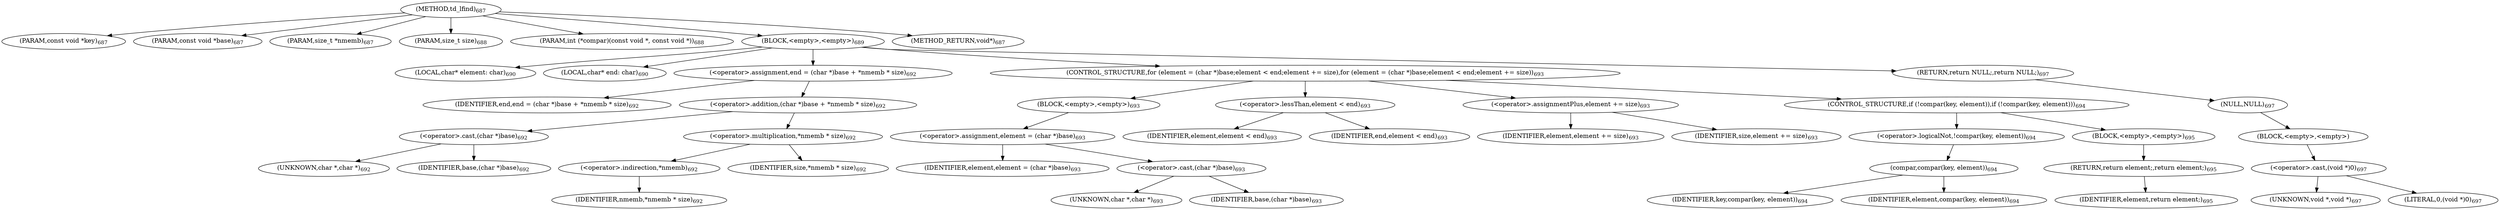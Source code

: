 digraph "td_lfind" {  
"26621" [label = <(METHOD,td_lfind)<SUB>687</SUB>> ]
"26622" [label = <(PARAM,const void *key)<SUB>687</SUB>> ]
"26623" [label = <(PARAM,const void *base)<SUB>687</SUB>> ]
"26624" [label = <(PARAM,size_t *nmemb)<SUB>687</SUB>> ]
"26625" [label = <(PARAM,size_t size)<SUB>688</SUB>> ]
"26626" [label = <(PARAM,int (*compar)(const void *, const void *))<SUB>688</SUB>> ]
"26627" [label = <(BLOCK,&lt;empty&gt;,&lt;empty&gt;)<SUB>689</SUB>> ]
"26628" [label = <(LOCAL,char* element: char)<SUB>690</SUB>> ]
"26629" [label = <(LOCAL,char* end: char)<SUB>690</SUB>> ]
"26630" [label = <(&lt;operator&gt;.assignment,end = (char *)base + *nmemb * size)<SUB>692</SUB>> ]
"26631" [label = <(IDENTIFIER,end,end = (char *)base + *nmemb * size)<SUB>692</SUB>> ]
"26632" [label = <(&lt;operator&gt;.addition,(char *)base + *nmemb * size)<SUB>692</SUB>> ]
"26633" [label = <(&lt;operator&gt;.cast,(char *)base)<SUB>692</SUB>> ]
"26634" [label = <(UNKNOWN,char *,char *)<SUB>692</SUB>> ]
"26635" [label = <(IDENTIFIER,base,(char *)base)<SUB>692</SUB>> ]
"26636" [label = <(&lt;operator&gt;.multiplication,*nmemb * size)<SUB>692</SUB>> ]
"26637" [label = <(&lt;operator&gt;.indirection,*nmemb)<SUB>692</SUB>> ]
"26638" [label = <(IDENTIFIER,nmemb,*nmemb * size)<SUB>692</SUB>> ]
"26639" [label = <(IDENTIFIER,size,*nmemb * size)<SUB>692</SUB>> ]
"26640" [label = <(CONTROL_STRUCTURE,for (element = (char *)base;element &lt; end;element += size),for (element = (char *)base;element &lt; end;element += size))<SUB>693</SUB>> ]
"26641" [label = <(BLOCK,&lt;empty&gt;,&lt;empty&gt;)<SUB>693</SUB>> ]
"26642" [label = <(&lt;operator&gt;.assignment,element = (char *)base)<SUB>693</SUB>> ]
"26643" [label = <(IDENTIFIER,element,element = (char *)base)<SUB>693</SUB>> ]
"26644" [label = <(&lt;operator&gt;.cast,(char *)base)<SUB>693</SUB>> ]
"26645" [label = <(UNKNOWN,char *,char *)<SUB>693</SUB>> ]
"26646" [label = <(IDENTIFIER,base,(char *)base)<SUB>693</SUB>> ]
"26647" [label = <(&lt;operator&gt;.lessThan,element &lt; end)<SUB>693</SUB>> ]
"26648" [label = <(IDENTIFIER,element,element &lt; end)<SUB>693</SUB>> ]
"26649" [label = <(IDENTIFIER,end,element &lt; end)<SUB>693</SUB>> ]
"26650" [label = <(&lt;operator&gt;.assignmentPlus,element += size)<SUB>693</SUB>> ]
"26651" [label = <(IDENTIFIER,element,element += size)<SUB>693</SUB>> ]
"26652" [label = <(IDENTIFIER,size,element += size)<SUB>693</SUB>> ]
"26653" [label = <(CONTROL_STRUCTURE,if (!compar(key, element)),if (!compar(key, element)))<SUB>694</SUB>> ]
"26654" [label = <(&lt;operator&gt;.logicalNot,!compar(key, element))<SUB>694</SUB>> ]
"26655" [label = <(compar,compar(key, element))<SUB>694</SUB>> ]
"26656" [label = <(IDENTIFIER,key,compar(key, element))<SUB>694</SUB>> ]
"26657" [label = <(IDENTIFIER,element,compar(key, element))<SUB>694</SUB>> ]
"26658" [label = <(BLOCK,&lt;empty&gt;,&lt;empty&gt;)<SUB>695</SUB>> ]
"26659" [label = <(RETURN,return element;,return element;)<SUB>695</SUB>> ]
"26660" [label = <(IDENTIFIER,element,return element;)<SUB>695</SUB>> ]
"26661" [label = <(RETURN,return NULL;,return NULL;)<SUB>697</SUB>> ]
"26662" [label = <(NULL,NULL)<SUB>697</SUB>> ]
"26663" [label = <(BLOCK,&lt;empty&gt;,&lt;empty&gt;)> ]
"26664" [label = <(&lt;operator&gt;.cast,(void *)0)<SUB>697</SUB>> ]
"26665" [label = <(UNKNOWN,void *,void *)<SUB>697</SUB>> ]
"26666" [label = <(LITERAL,0,(void *)0)<SUB>697</SUB>> ]
"26667" [label = <(METHOD_RETURN,void*)<SUB>687</SUB>> ]
  "26621" -> "26622" 
  "26621" -> "26623" 
  "26621" -> "26624" 
  "26621" -> "26625" 
  "26621" -> "26626" 
  "26621" -> "26627" 
  "26621" -> "26667" 
  "26627" -> "26628" 
  "26627" -> "26629" 
  "26627" -> "26630" 
  "26627" -> "26640" 
  "26627" -> "26661" 
  "26630" -> "26631" 
  "26630" -> "26632" 
  "26632" -> "26633" 
  "26632" -> "26636" 
  "26633" -> "26634" 
  "26633" -> "26635" 
  "26636" -> "26637" 
  "26636" -> "26639" 
  "26637" -> "26638" 
  "26640" -> "26641" 
  "26640" -> "26647" 
  "26640" -> "26650" 
  "26640" -> "26653" 
  "26641" -> "26642" 
  "26642" -> "26643" 
  "26642" -> "26644" 
  "26644" -> "26645" 
  "26644" -> "26646" 
  "26647" -> "26648" 
  "26647" -> "26649" 
  "26650" -> "26651" 
  "26650" -> "26652" 
  "26653" -> "26654" 
  "26653" -> "26658" 
  "26654" -> "26655" 
  "26655" -> "26656" 
  "26655" -> "26657" 
  "26658" -> "26659" 
  "26659" -> "26660" 
  "26661" -> "26662" 
  "26662" -> "26663" 
  "26663" -> "26664" 
  "26664" -> "26665" 
  "26664" -> "26666" 
}
